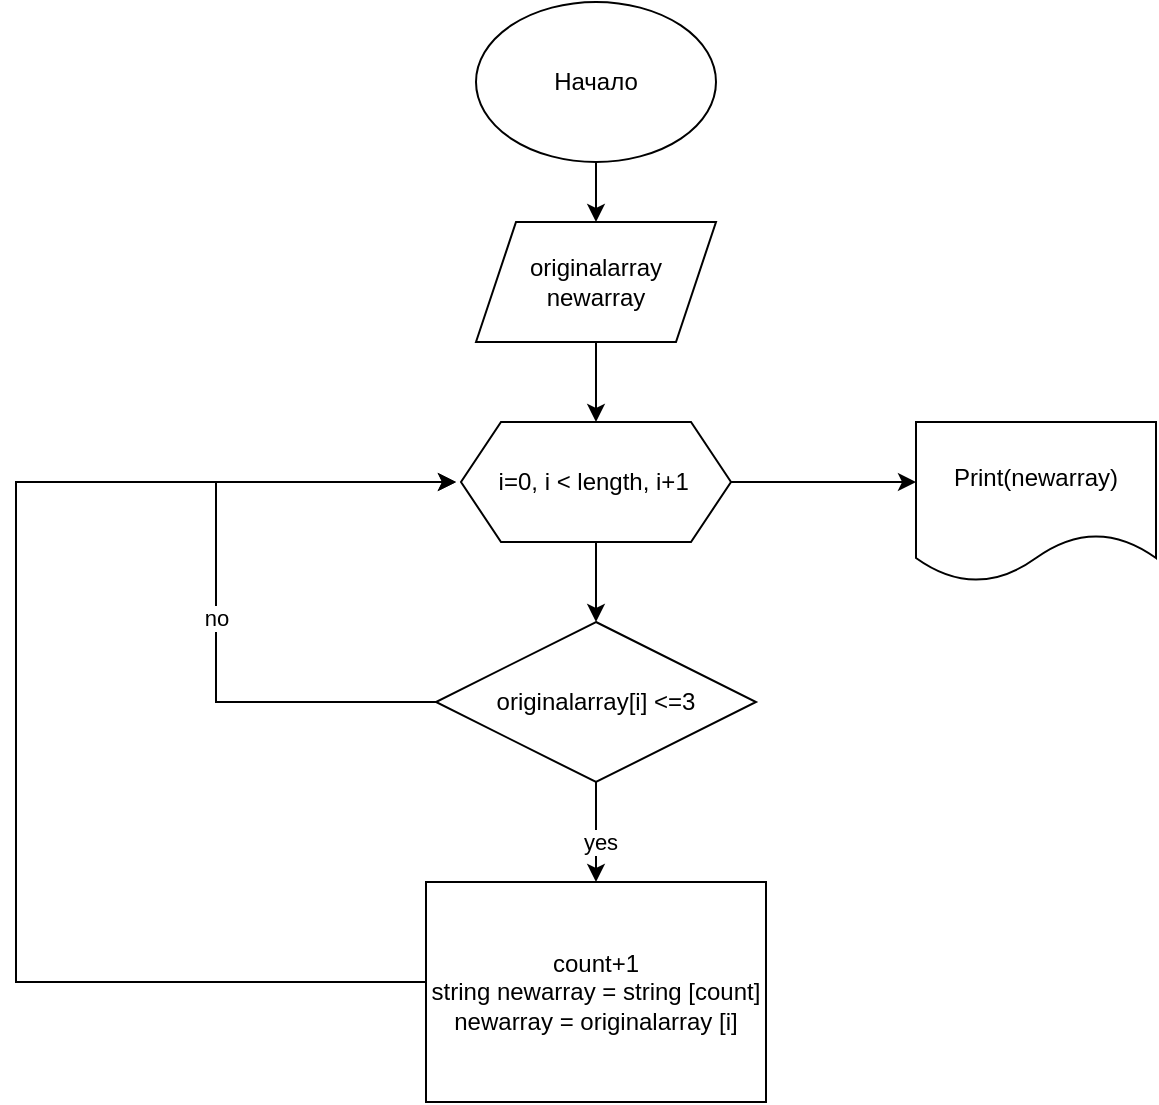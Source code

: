 <mxfile version="22.1.18" type="github">
  <diagram name="Страница — 1" id="HQKHW07Xj2Qq4fhBGWb-">
    <mxGraphModel dx="872" dy="481" grid="1" gridSize="10" guides="1" tooltips="1" connect="1" arrows="1" fold="1" page="1" pageScale="1" pageWidth="827" pageHeight="1169" math="0" shadow="0">
      <root>
        <mxCell id="0" />
        <mxCell id="1" parent="0" />
        <mxCell id="FXutSjHY37aG9M0LGGG5-3" value="" style="edgeStyle=orthogonalEdgeStyle;rounded=0;orthogonalLoop=1;jettySize=auto;html=1;" parent="1" source="FXutSjHY37aG9M0LGGG5-1" edge="1">
          <mxGeometry relative="1" as="geometry">
            <mxPoint x="390" y="120" as="targetPoint" />
          </mxGeometry>
        </mxCell>
        <mxCell id="FXutSjHY37aG9M0LGGG5-1" value="Начало" style="ellipse;whiteSpace=wrap;html=1;" parent="1" vertex="1">
          <mxGeometry x="330" y="10" width="120" height="80" as="geometry" />
        </mxCell>
        <mxCell id="RD_jcjaXB0hTHhgOlWpf-4" value="" style="edgeStyle=orthogonalEdgeStyle;rounded=0;orthogonalLoop=1;jettySize=auto;html=1;" edge="1" parent="1" source="RD_jcjaXB0hTHhgOlWpf-2">
          <mxGeometry relative="1" as="geometry">
            <mxPoint x="390" y="220" as="targetPoint" />
          </mxGeometry>
        </mxCell>
        <mxCell id="RD_jcjaXB0hTHhgOlWpf-2" value="originalarray&lt;br&gt;newarray" style="shape=parallelogram;perimeter=parallelogramPerimeter;whiteSpace=wrap;html=1;fixedSize=1;" vertex="1" parent="1">
          <mxGeometry x="330" y="120" width="120" height="60" as="geometry" />
        </mxCell>
        <mxCell id="RD_jcjaXB0hTHhgOlWpf-14" value="" style="edgeStyle=orthogonalEdgeStyle;rounded=0;orthogonalLoop=1;jettySize=auto;html=1;" edge="1" parent="1" source="RD_jcjaXB0hTHhgOlWpf-10" target="RD_jcjaXB0hTHhgOlWpf-13">
          <mxGeometry relative="1" as="geometry" />
        </mxCell>
        <mxCell id="RD_jcjaXB0hTHhgOlWpf-23" value="" style="edgeStyle=orthogonalEdgeStyle;rounded=0;orthogonalLoop=1;jettySize=auto;html=1;" edge="1" parent="1" source="RD_jcjaXB0hTHhgOlWpf-10">
          <mxGeometry relative="1" as="geometry">
            <mxPoint x="550" y="250" as="targetPoint" />
          </mxGeometry>
        </mxCell>
        <mxCell id="RD_jcjaXB0hTHhgOlWpf-10" value="i=0, i &amp;lt; length, i+1&amp;nbsp;" style="shape=hexagon;perimeter=hexagonPerimeter2;whiteSpace=wrap;html=1;fixedSize=1;" vertex="1" parent="1">
          <mxGeometry x="322.5" y="220" width="135" height="60" as="geometry" />
        </mxCell>
        <mxCell id="RD_jcjaXB0hTHhgOlWpf-16" value="" style="edgeStyle=orthogonalEdgeStyle;rounded=0;orthogonalLoop=1;jettySize=auto;html=1;" edge="1" parent="1" source="RD_jcjaXB0hTHhgOlWpf-13" target="RD_jcjaXB0hTHhgOlWpf-15">
          <mxGeometry relative="1" as="geometry" />
        </mxCell>
        <mxCell id="RD_jcjaXB0hTHhgOlWpf-17" value="yes" style="edgeLabel;html=1;align=center;verticalAlign=middle;resizable=0;points=[];" vertex="1" connectable="0" parent="RD_jcjaXB0hTHhgOlWpf-16">
          <mxGeometry x="0.2" y="2" relative="1" as="geometry">
            <mxPoint as="offset" />
          </mxGeometry>
        </mxCell>
        <mxCell id="RD_jcjaXB0hTHhgOlWpf-20" value="" style="edgeStyle=orthogonalEdgeStyle;rounded=0;orthogonalLoop=1;jettySize=auto;html=1;" edge="1" parent="1" source="RD_jcjaXB0hTHhgOlWpf-13">
          <mxGeometry relative="1" as="geometry">
            <mxPoint x="320" y="250" as="targetPoint" />
            <Array as="points">
              <mxPoint x="200" y="360" />
              <mxPoint x="200" y="250" />
            </Array>
          </mxGeometry>
        </mxCell>
        <mxCell id="RD_jcjaXB0hTHhgOlWpf-22" value="no" style="edgeLabel;html=1;align=center;verticalAlign=middle;resizable=0;points=[];" vertex="1" connectable="0" parent="RD_jcjaXB0hTHhgOlWpf-20">
          <mxGeometry x="-0.106" relative="1" as="geometry">
            <mxPoint as="offset" />
          </mxGeometry>
        </mxCell>
        <mxCell id="RD_jcjaXB0hTHhgOlWpf-13" value="originalarray[i] &amp;lt;=3" style="rhombus;whiteSpace=wrap;html=1;" vertex="1" parent="1">
          <mxGeometry x="310" y="320" width="160" height="80" as="geometry" />
        </mxCell>
        <mxCell id="RD_jcjaXB0hTHhgOlWpf-24" style="edgeStyle=orthogonalEdgeStyle;rounded=0;orthogonalLoop=1;jettySize=auto;html=1;" edge="1" parent="1" source="RD_jcjaXB0hTHhgOlWpf-15">
          <mxGeometry relative="1" as="geometry">
            <mxPoint x="320" y="250" as="targetPoint" />
            <Array as="points">
              <mxPoint x="100" y="500" />
              <mxPoint x="100" y="250" />
            </Array>
          </mxGeometry>
        </mxCell>
        <mxCell id="RD_jcjaXB0hTHhgOlWpf-15" value="count+1&lt;br&gt;string newarray = string [count]&lt;br style=&quot;border-color: var(--border-color);&quot;&gt;newarray = originalarray [i]" style="whiteSpace=wrap;html=1;" vertex="1" parent="1">
          <mxGeometry x="305" y="450" width="170" height="110" as="geometry" />
        </mxCell>
        <mxCell id="RD_jcjaXB0hTHhgOlWpf-26" value="Print(newarray)" style="shape=document;whiteSpace=wrap;html=1;boundedLbl=1;" vertex="1" parent="1">
          <mxGeometry x="550" y="220" width="120" height="80" as="geometry" />
        </mxCell>
      </root>
    </mxGraphModel>
  </diagram>
</mxfile>
